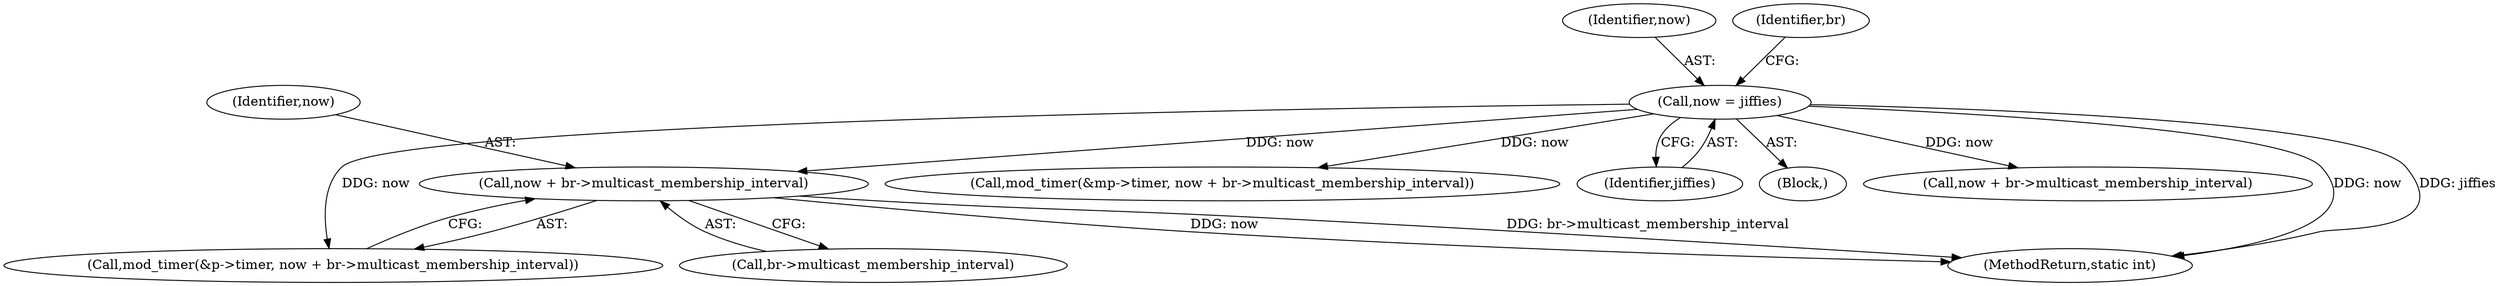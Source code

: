 digraph "0_linux_6b0d6a9b4296fa16a28d10d416db7a770fc03287@pointer" {
"1000287" [label="(Call,now + br->multicast_membership_interval)"];
"1000109" [label="(Call,now = jiffies)"];
"1000109" [label="(Call,now = jiffies)"];
"1000304" [label="(MethodReturn,static int)"];
"1000166" [label="(Call,mod_timer(&mp->timer, now + br->multicast_membership_interval))"];
"1000111" [label="(Identifier,jiffies)"];
"1000104" [label="(Block,)"];
"1000110" [label="(Identifier,now)"];
"1000287" [label="(Call,now + br->multicast_membership_interval)"];
"1000171" [label="(Call,now + br->multicast_membership_interval)"];
"1000116" [label="(Identifier,br)"];
"1000282" [label="(Call,mod_timer(&p->timer, now + br->multicast_membership_interval))"];
"1000288" [label="(Identifier,now)"];
"1000289" [label="(Call,br->multicast_membership_interval)"];
"1000287" -> "1000282"  [label="AST: "];
"1000287" -> "1000289"  [label="CFG: "];
"1000288" -> "1000287"  [label="AST: "];
"1000289" -> "1000287"  [label="AST: "];
"1000282" -> "1000287"  [label="CFG: "];
"1000287" -> "1000304"  [label="DDG: br->multicast_membership_interval"];
"1000287" -> "1000304"  [label="DDG: now"];
"1000109" -> "1000287"  [label="DDG: now"];
"1000109" -> "1000104"  [label="AST: "];
"1000109" -> "1000111"  [label="CFG: "];
"1000110" -> "1000109"  [label="AST: "];
"1000111" -> "1000109"  [label="AST: "];
"1000116" -> "1000109"  [label="CFG: "];
"1000109" -> "1000304"  [label="DDG: now"];
"1000109" -> "1000304"  [label="DDG: jiffies"];
"1000109" -> "1000166"  [label="DDG: now"];
"1000109" -> "1000171"  [label="DDG: now"];
"1000109" -> "1000282"  [label="DDG: now"];
}

